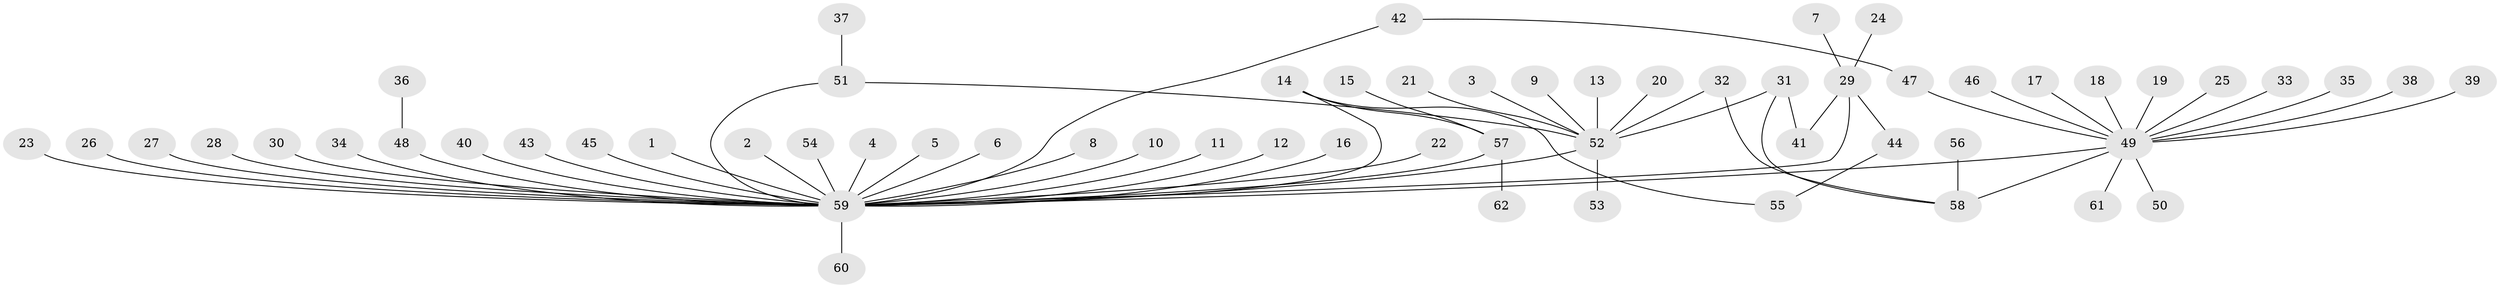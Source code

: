 // original degree distribution, {34: 0.008130081300813009, 1: 0.6504065040650406, 4: 0.056910569105691054, 2: 0.15447154471544716, 9: 0.008130081300813009, 18: 0.008130081300813009, 3: 0.06504065040650407, 6: 0.008130081300813009, 5: 0.04065040650406504}
// Generated by graph-tools (version 1.1) at 2025/49/03/09/25 03:49:47]
// undirected, 62 vertices, 68 edges
graph export_dot {
graph [start="1"]
  node [color=gray90,style=filled];
  1;
  2;
  3;
  4;
  5;
  6;
  7;
  8;
  9;
  10;
  11;
  12;
  13;
  14;
  15;
  16;
  17;
  18;
  19;
  20;
  21;
  22;
  23;
  24;
  25;
  26;
  27;
  28;
  29;
  30;
  31;
  32;
  33;
  34;
  35;
  36;
  37;
  38;
  39;
  40;
  41;
  42;
  43;
  44;
  45;
  46;
  47;
  48;
  49;
  50;
  51;
  52;
  53;
  54;
  55;
  56;
  57;
  58;
  59;
  60;
  61;
  62;
  1 -- 59 [weight=1.0];
  2 -- 59 [weight=1.0];
  3 -- 52 [weight=1.0];
  4 -- 59 [weight=1.0];
  5 -- 59 [weight=1.0];
  6 -- 59 [weight=1.0];
  7 -- 29 [weight=1.0];
  8 -- 59 [weight=1.0];
  9 -- 52 [weight=1.0];
  10 -- 59 [weight=1.0];
  11 -- 59 [weight=1.0];
  12 -- 59 [weight=1.0];
  13 -- 52 [weight=1.0];
  14 -- 55 [weight=1.0];
  14 -- 57 [weight=1.0];
  14 -- 59 [weight=1.0];
  15 -- 57 [weight=1.0];
  16 -- 59 [weight=1.0];
  17 -- 49 [weight=1.0];
  18 -- 49 [weight=1.0];
  19 -- 49 [weight=1.0];
  20 -- 52 [weight=1.0];
  21 -- 52 [weight=1.0];
  22 -- 59 [weight=1.0];
  23 -- 59 [weight=1.0];
  24 -- 29 [weight=1.0];
  25 -- 49 [weight=1.0];
  26 -- 59 [weight=1.0];
  27 -- 59 [weight=1.0];
  28 -- 59 [weight=1.0];
  29 -- 41 [weight=1.0];
  29 -- 44 [weight=1.0];
  29 -- 59 [weight=1.0];
  30 -- 59 [weight=1.0];
  31 -- 41 [weight=1.0];
  31 -- 52 [weight=1.0];
  31 -- 58 [weight=1.0];
  32 -- 52 [weight=1.0];
  32 -- 58 [weight=1.0];
  33 -- 49 [weight=1.0];
  34 -- 59 [weight=1.0];
  35 -- 49 [weight=1.0];
  36 -- 48 [weight=1.0];
  37 -- 51 [weight=1.0];
  38 -- 49 [weight=1.0];
  39 -- 49 [weight=1.0];
  40 -- 59 [weight=1.0];
  42 -- 47 [weight=1.0];
  42 -- 59 [weight=1.0];
  43 -- 59 [weight=1.0];
  44 -- 55 [weight=1.0];
  45 -- 59 [weight=1.0];
  46 -- 49 [weight=1.0];
  47 -- 49 [weight=1.0];
  48 -- 59 [weight=2.0];
  49 -- 50 [weight=1.0];
  49 -- 58 [weight=1.0];
  49 -- 59 [weight=1.0];
  49 -- 61 [weight=1.0];
  51 -- 52 [weight=1.0];
  51 -- 59 [weight=1.0];
  52 -- 53 [weight=1.0];
  52 -- 59 [weight=1.0];
  54 -- 59 [weight=1.0];
  56 -- 58 [weight=1.0];
  57 -- 59 [weight=1.0];
  57 -- 62 [weight=1.0];
  59 -- 60 [weight=1.0];
}
